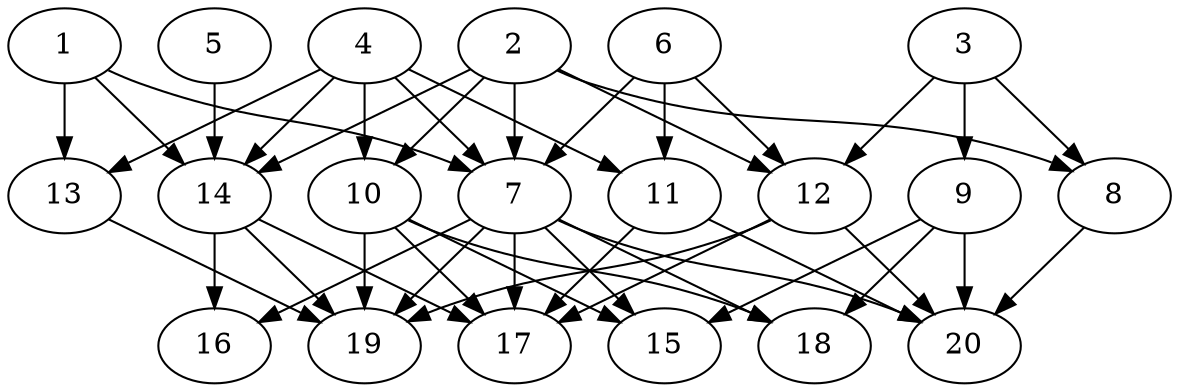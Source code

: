 // DAG automatically generated by daggen at Tue Jul 23 14:23:30 2019
// ./daggen --dot -n 20 --ccr 0.4 --fat 0.6 --regular 0.5 --density 0.6 --mindata 5242880 --maxdata 52428800 
digraph G {
  1 [size="91901440", alpha="0.19", expect_size="36760576"] 
  1 -> 7 [size ="36760576"]
  1 -> 13 [size ="36760576"]
  1 -> 14 [size ="36760576"]
  2 [size="111034880", alpha="0.11", expect_size="44413952"] 
  2 -> 7 [size ="44413952"]
  2 -> 8 [size ="44413952"]
  2 -> 10 [size ="44413952"]
  2 -> 12 [size ="44413952"]
  2 -> 14 [size ="44413952"]
  3 [size="97766400", alpha="0.09", expect_size="39106560"] 
  3 -> 8 [size ="39106560"]
  3 -> 9 [size ="39106560"]
  3 -> 12 [size ="39106560"]
  4 [size="15708160", alpha="0.12", expect_size="6283264"] 
  4 -> 7 [size ="6283264"]
  4 -> 10 [size ="6283264"]
  4 -> 11 [size ="6283264"]
  4 -> 13 [size ="6283264"]
  4 -> 14 [size ="6283264"]
  5 [size="126663680", alpha="0.03", expect_size="50665472"] 
  5 -> 14 [size ="50665472"]
  6 [size="102735360", alpha="0.20", expect_size="41094144"] 
  6 -> 7 [size ="41094144"]
  6 -> 11 [size ="41094144"]
  6 -> 12 [size ="41094144"]
  7 [size="32647680", alpha="0.07", expect_size="13059072"] 
  7 -> 15 [size ="13059072"]
  7 -> 16 [size ="13059072"]
  7 -> 17 [size ="13059072"]
  7 -> 18 [size ="13059072"]
  7 -> 19 [size ="13059072"]
  7 -> 20 [size ="13059072"]
  8 [size="59640320", alpha="0.01", expect_size="23856128"] 
  8 -> 20 [size ="23856128"]
  9 [size="70338560", alpha="0.04", expect_size="28135424"] 
  9 -> 15 [size ="28135424"]
  9 -> 18 [size ="28135424"]
  9 -> 20 [size ="28135424"]
  10 [size="86763520", alpha="0.01", expect_size="34705408"] 
  10 -> 15 [size ="34705408"]
  10 -> 17 [size ="34705408"]
  10 -> 18 [size ="34705408"]
  10 -> 19 [size ="34705408"]
  11 [size="57111040", alpha="0.17", expect_size="22844416"] 
  11 -> 17 [size ="22844416"]
  11 -> 20 [size ="22844416"]
  12 [size="50990080", alpha="0.11", expect_size="20396032"] 
  12 -> 17 [size ="20396032"]
  12 -> 19 [size ="20396032"]
  12 -> 20 [size ="20396032"]
  13 [size="115548160", alpha="0.15", expect_size="46219264"] 
  13 -> 19 [size ="46219264"]
  14 [size="52044800", alpha="0.07", expect_size="20817920"] 
  14 -> 16 [size ="20817920"]
  14 -> 17 [size ="20817920"]
  14 -> 19 [size ="20817920"]
  15 [size="121466880", alpha="0.02", expect_size="48586752"] 
  16 [size="20945920", alpha="0.11", expect_size="8378368"] 
  17 [size="18844160", alpha="0.12", expect_size="7537664"] 
  18 [size="62481920", alpha="0.06", expect_size="24992768"] 
  19 [size="67543040", alpha="0.11", expect_size="27017216"] 
  20 [size="90513920", alpha="0.08", expect_size="36205568"] 
}
